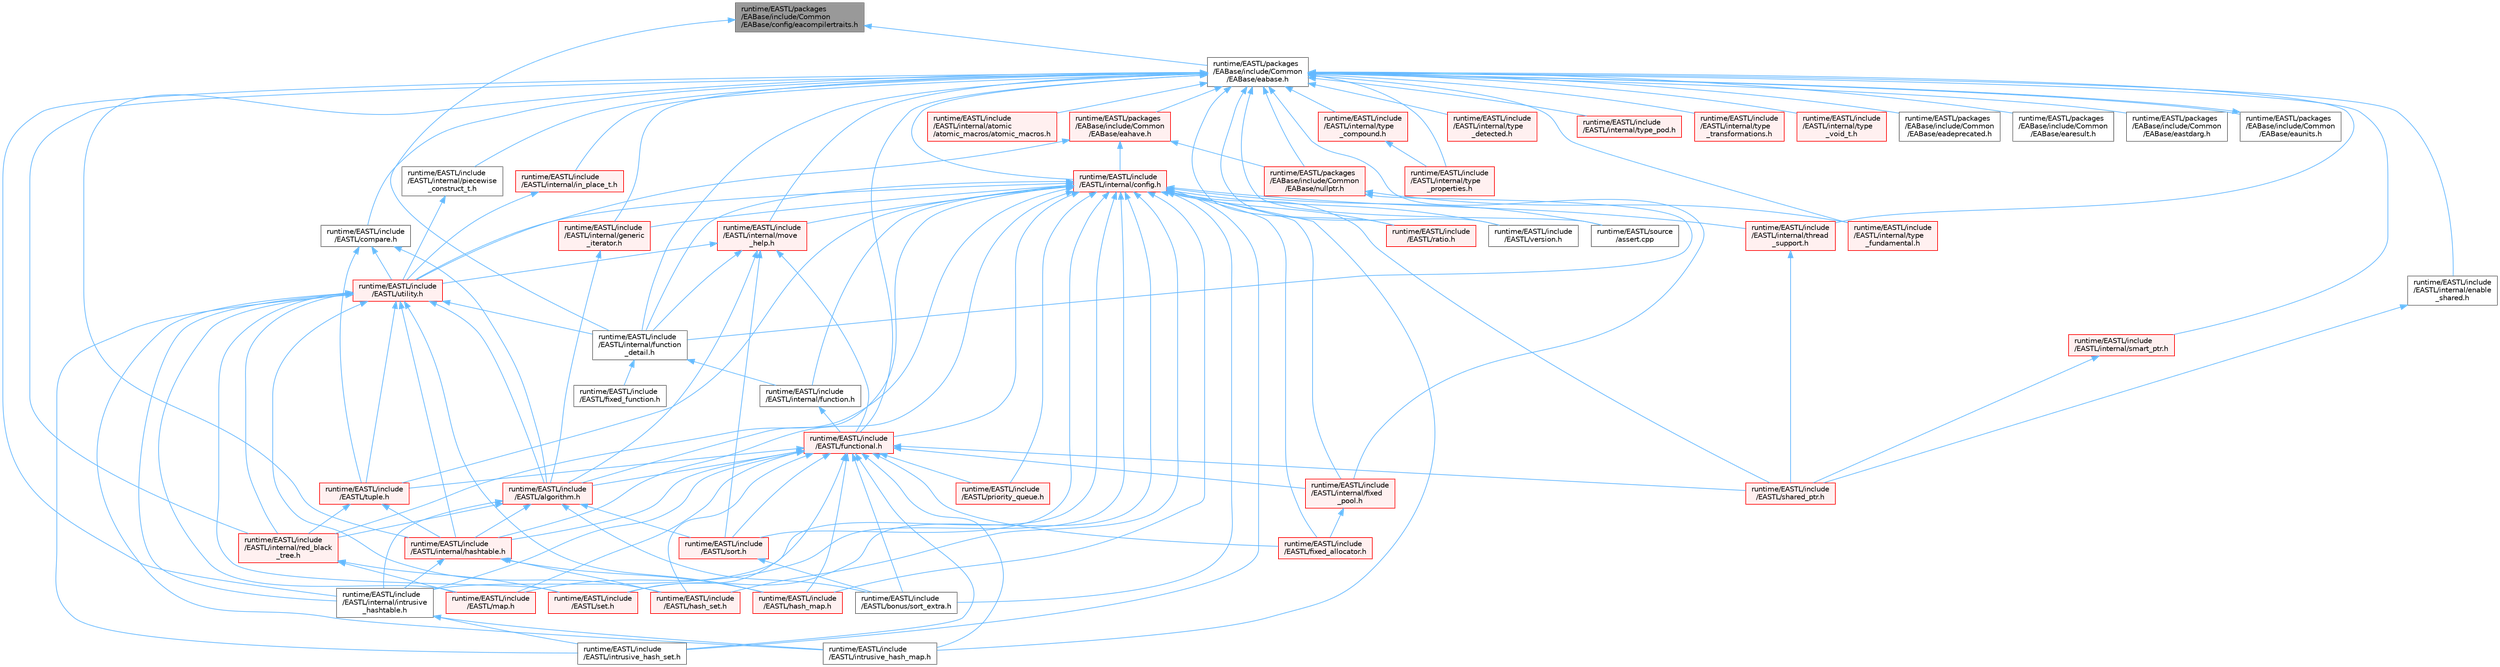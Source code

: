 digraph "runtime/EASTL/packages/EABase/include/Common/EABase/config/eacompilertraits.h"
{
 // LATEX_PDF_SIZE
  bgcolor="transparent";
  edge [fontname=Helvetica,fontsize=10,labelfontname=Helvetica,labelfontsize=10];
  node [fontname=Helvetica,fontsize=10,shape=box,height=0.2,width=0.4];
  Node1 [id="Node000001",label="runtime/EASTL/packages\l/EABase/include/Common\l/EABase/config/eacompilertraits.h",height=0.2,width=0.4,color="gray40", fillcolor="grey60", style="filled", fontcolor="black",tooltip=" "];
  Node1 -> Node2 [id="edge1_Node000001_Node000002",dir="back",color="steelblue1",style="solid",tooltip=" "];
  Node2 [id="Node000002",label="runtime/EASTL/include\l/EASTL/internal/function\l_detail.h",height=0.2,width=0.4,color="grey40", fillcolor="white", style="filled",URL="$function__detail_8h.html",tooltip=" "];
  Node2 -> Node3 [id="edge2_Node000002_Node000003",dir="back",color="steelblue1",style="solid",tooltip=" "];
  Node3 [id="Node000003",label="runtime/EASTL/include\l/EASTL/fixed_function.h",height=0.2,width=0.4,color="grey40", fillcolor="white", style="filled",URL="$fixed__function_8h.html",tooltip=" "];
  Node2 -> Node4 [id="edge3_Node000002_Node000004",dir="back",color="steelblue1",style="solid",tooltip=" "];
  Node4 [id="Node000004",label="runtime/EASTL/include\l/EASTL/internal/function.h",height=0.2,width=0.4,color="grey40", fillcolor="white", style="filled",URL="$_e_a_s_t_l_2include_2_e_a_s_t_l_2internal_2function_8h.html",tooltip=" "];
  Node4 -> Node5 [id="edge4_Node000004_Node000005",dir="back",color="steelblue1",style="solid",tooltip=" "];
  Node5 [id="Node000005",label="runtime/EASTL/include\l/EASTL/functional.h",height=0.2,width=0.4,color="red", fillcolor="#FFF0F0", style="filled",URL="$_e_a_s_t_l_2include_2_e_a_s_t_l_2functional_8h.html",tooltip=" "];
  Node5 -> Node6 [id="edge5_Node000005_Node000006",dir="back",color="steelblue1",style="solid",tooltip=" "];
  Node6 [id="Node000006",label="runtime/EASTL/include\l/EASTL/algorithm.h",height=0.2,width=0.4,color="red", fillcolor="#FFF0F0", style="filled",URL="$_e_a_s_t_l_2include_2_e_a_s_t_l_2algorithm_8h.html",tooltip=" "];
  Node6 -> Node424 [id="edge6_Node000006_Node000424",dir="back",color="steelblue1",style="solid",tooltip=" "];
  Node424 [id="Node000424",label="runtime/EASTL/include\l/EASTL/bonus/sort_extra.h",height=0.2,width=0.4,color="grey40", fillcolor="white", style="filled",URL="$sort__extra_8h.html",tooltip=" "];
  Node6 -> Node101 [id="edge7_Node000006_Node000101",dir="back",color="steelblue1",style="solid",tooltip=" "];
  Node101 [id="Node000101",label="runtime/EASTL/include\l/EASTL/internal/hashtable.h",height=0.2,width=0.4,color="red", fillcolor="#FFF0F0", style="filled",URL="$hashtable_8h.html",tooltip=" "];
  Node101 -> Node102 [id="edge8_Node000101_Node000102",dir="back",color="steelblue1",style="solid",tooltip=" "];
  Node102 [id="Node000102",label="runtime/EASTL/include\l/EASTL/hash_map.h",height=0.2,width=0.4,color="red", fillcolor="#FFF0F0", style="filled",URL="$hash__map_8h.html",tooltip=" "];
  Node101 -> Node108 [id="edge9_Node000101_Node000108",dir="back",color="steelblue1",style="solid",tooltip=" "];
  Node108 [id="Node000108",label="runtime/EASTL/include\l/EASTL/hash_set.h",height=0.2,width=0.4,color="red", fillcolor="#FFF0F0", style="filled",URL="$hash__set_8h.html",tooltip=" "];
  Node101 -> Node111 [id="edge10_Node000101_Node000111",dir="back",color="steelblue1",style="solid",tooltip=" "];
  Node111 [id="Node000111",label="runtime/EASTL/include\l/EASTL/internal/intrusive\l_hashtable.h",height=0.2,width=0.4,color="grey40", fillcolor="white", style="filled",URL="$intrusive__hashtable_8h.html",tooltip=" "];
  Node111 -> Node112 [id="edge11_Node000111_Node000112",dir="back",color="steelblue1",style="solid",tooltip=" "];
  Node112 [id="Node000112",label="runtime/EASTL/include\l/EASTL/intrusive_hash_map.h",height=0.2,width=0.4,color="grey40", fillcolor="white", style="filled",URL="$intrusive__hash__map_8h.html",tooltip=" "];
  Node111 -> Node113 [id="edge12_Node000111_Node000113",dir="back",color="steelblue1",style="solid",tooltip=" "];
  Node113 [id="Node000113",label="runtime/EASTL/include\l/EASTL/intrusive_hash_set.h",height=0.2,width=0.4,color="grey40", fillcolor="white", style="filled",URL="$intrusive__hash__set_8h.html",tooltip=" "];
  Node6 -> Node111 [id="edge13_Node000006_Node000111",dir="back",color="steelblue1",style="solid",tooltip=" "];
  Node6 -> Node429 [id="edge14_Node000006_Node000429",dir="back",color="steelblue1",style="solid",tooltip=" "];
  Node429 [id="Node000429",label="runtime/EASTL/include\l/EASTL/internal/red_black\l_tree.h",height=0.2,width=0.4,color="red", fillcolor="#FFF0F0", style="filled",URL="$red__black__tree_8h.html",tooltip=" "];
  Node429 -> Node430 [id="edge15_Node000429_Node000430",dir="back",color="steelblue1",style="solid",tooltip=" "];
  Node430 [id="Node000430",label="runtime/EASTL/include\l/EASTL/map.h",height=0.2,width=0.4,color="red", fillcolor="#FFF0F0", style="filled",URL="$_e_a_s_t_l_2include_2_e_a_s_t_l_2map_8h.html",tooltip=" "];
  Node429 -> Node434 [id="edge16_Node000429_Node000434",dir="back",color="steelblue1",style="solid",tooltip=" "];
  Node434 [id="Node000434",label="runtime/EASTL/include\l/EASTL/set.h",height=0.2,width=0.4,color="red", fillcolor="#FFF0F0", style="filled",URL="$set_8h.html",tooltip=" "];
  Node6 -> Node462 [id="edge17_Node000006_Node000462",dir="back",color="steelblue1",style="solid",tooltip=" "];
  Node462 [id="Node000462",label="runtime/EASTL/include\l/EASTL/sort.h",height=0.2,width=0.4,color="red", fillcolor="#FFF0F0", style="filled",URL="$sort_8h.html",tooltip=" "];
  Node462 -> Node424 [id="edge18_Node000462_Node000424",dir="back",color="steelblue1",style="solid",tooltip=" "];
  Node5 -> Node424 [id="edge19_Node000005_Node000424",dir="back",color="steelblue1",style="solid",tooltip=" "];
  Node5 -> Node445 [id="edge20_Node000005_Node000445",dir="back",color="steelblue1",style="solid",tooltip=" "];
  Node445 [id="Node000445",label="runtime/EASTL/include\l/EASTL/fixed_allocator.h",height=0.2,width=0.4,color="red", fillcolor="#FFF0F0", style="filled",URL="$fixed__allocator_8h.html",tooltip=" "];
  Node5 -> Node102 [id="edge21_Node000005_Node000102",dir="back",color="steelblue1",style="solid",tooltip=" "];
  Node5 -> Node108 [id="edge22_Node000005_Node000108",dir="back",color="steelblue1",style="solid",tooltip=" "];
  Node5 -> Node447 [id="edge23_Node000005_Node000447",dir="back",color="steelblue1",style="solid",tooltip=" "];
  Node447 [id="Node000447",label="runtime/EASTL/include\l/EASTL/internal/fixed\l_pool.h",height=0.2,width=0.4,color="red", fillcolor="#FFF0F0", style="filled",URL="$fixed__pool_8h.html",tooltip=" "];
  Node447 -> Node445 [id="edge24_Node000447_Node000445",dir="back",color="steelblue1",style="solid",tooltip=" "];
  Node5 -> Node101 [id="edge25_Node000005_Node000101",dir="back",color="steelblue1",style="solid",tooltip=" "];
  Node5 -> Node111 [id="edge26_Node000005_Node000111",dir="back",color="steelblue1",style="solid",tooltip=" "];
  Node5 -> Node112 [id="edge27_Node000005_Node000112",dir="back",color="steelblue1",style="solid",tooltip=" "];
  Node5 -> Node113 [id="edge28_Node000005_Node000113",dir="back",color="steelblue1",style="solid",tooltip=" "];
  Node5 -> Node430 [id="edge29_Node000005_Node000430",dir="back",color="steelblue1",style="solid",tooltip=" "];
  Node5 -> Node466 [id="edge30_Node000005_Node000466",dir="back",color="steelblue1",style="solid",tooltip=" "];
  Node466 [id="Node000466",label="runtime/EASTL/include\l/EASTL/priority_queue.h",height=0.2,width=0.4,color="red", fillcolor="#FFF0F0", style="filled",URL="$_e_a_s_t_l_2include_2_e_a_s_t_l_2priority__queue_8h.html",tooltip=" "];
  Node5 -> Node434 [id="edge31_Node000005_Node000434",dir="back",color="steelblue1",style="solid",tooltip=" "];
  Node5 -> Node96 [id="edge32_Node000005_Node000096",dir="back",color="steelblue1",style="solid",tooltip=" "];
  Node96 [id="Node000096",label="runtime/EASTL/include\l/EASTL/shared_ptr.h",height=0.2,width=0.4,color="red", fillcolor="#FFF0F0", style="filled",URL="$shared__ptr_8h.html",tooltip=" "];
  Node5 -> Node462 [id="edge33_Node000005_Node000462",dir="back",color="steelblue1",style="solid",tooltip=" "];
  Node5 -> Node478 [id="edge34_Node000005_Node000478",dir="back",color="steelblue1",style="solid",tooltip=" "];
  Node478 [id="Node000478",label="runtime/EASTL/include\l/EASTL/tuple.h",height=0.2,width=0.4,color="red", fillcolor="#FFF0F0", style="filled",URL="$tuple_8h.html",tooltip=" "];
  Node478 -> Node101 [id="edge35_Node000478_Node000101",dir="back",color="steelblue1",style="solid",tooltip=" "];
  Node478 -> Node429 [id="edge36_Node000478_Node000429",dir="back",color="steelblue1",style="solid",tooltip=" "];
  Node1 -> Node481 [id="edge37_Node000001_Node000481",dir="back",color="steelblue1",style="solid",tooltip=" "];
  Node481 [id="Node000481",label="runtime/EASTL/packages\l/EABase/include/Common\l/EABase/eabase.h",height=0.2,width=0.4,color="grey40", fillcolor="white", style="filled",URL="$eabase_8h.html",tooltip=" "];
  Node481 -> Node482 [id="edge38_Node000481_Node000482",dir="back",color="steelblue1",style="solid",tooltip=" "];
  Node482 [id="Node000482",label="runtime/EASTL/include\l/EASTL/compare.h",height=0.2,width=0.4,color="grey40", fillcolor="white", style="filled",URL="$compare_8h.html",tooltip=" "];
  Node482 -> Node6 [id="edge39_Node000482_Node000006",dir="back",color="steelblue1",style="solid",tooltip=" "];
  Node482 -> Node478 [id="edge40_Node000482_Node000478",dir="back",color="steelblue1",style="solid",tooltip=" "];
  Node482 -> Node483 [id="edge41_Node000482_Node000483",dir="back",color="steelblue1",style="solid",tooltip=" "];
  Node483 [id="Node000483",label="runtime/EASTL/include\l/EASTL/utility.h",height=0.2,width=0.4,color="red", fillcolor="#FFF0F0", style="filled",URL="$_e_a_s_t_l_2include_2_e_a_s_t_l_2utility_8h.html",tooltip=" "];
  Node483 -> Node6 [id="edge42_Node000483_Node000006",dir="back",color="steelblue1",style="solid",tooltip=" "];
  Node483 -> Node102 [id="edge43_Node000483_Node000102",dir="back",color="steelblue1",style="solid",tooltip=" "];
  Node483 -> Node108 [id="edge44_Node000483_Node000108",dir="back",color="steelblue1",style="solid",tooltip=" "];
  Node483 -> Node2 [id="edge45_Node000483_Node000002",dir="back",color="steelblue1",style="solid",tooltip=" "];
  Node483 -> Node101 [id="edge46_Node000483_Node000101",dir="back",color="steelblue1",style="solid",tooltip=" "];
  Node483 -> Node111 [id="edge47_Node000483_Node000111",dir="back",color="steelblue1",style="solid",tooltip=" "];
  Node483 -> Node429 [id="edge48_Node000483_Node000429",dir="back",color="steelblue1",style="solid",tooltip=" "];
  Node483 -> Node112 [id="edge49_Node000483_Node000112",dir="back",color="steelblue1",style="solid",tooltip=" "];
  Node483 -> Node113 [id="edge50_Node000483_Node000113",dir="back",color="steelblue1",style="solid",tooltip=" "];
  Node483 -> Node430 [id="edge51_Node000483_Node000430",dir="back",color="steelblue1",style="solid",tooltip=" "];
  Node483 -> Node434 [id="edge52_Node000483_Node000434",dir="back",color="steelblue1",style="solid",tooltip=" "];
  Node483 -> Node478 [id="edge53_Node000483_Node000478",dir="back",color="steelblue1",style="solid",tooltip=" "];
  Node481 -> Node5 [id="edge54_Node000481_Node000005",dir="back",color="steelblue1",style="solid",tooltip=" "];
  Node481 -> Node484 [id="edge55_Node000481_Node000484",dir="back",color="steelblue1",style="solid",tooltip=" "];
  Node484 [id="Node000484",label="runtime/EASTL/include\l/EASTL/internal/atomic\l/atomic_macros/atomic_macros.h",height=0.2,width=0.4,color="red", fillcolor="#FFF0F0", style="filled",URL="$atomic__macros_2atomic__macros_8h.html",tooltip=" "];
  Node481 -> Node486 [id="edge56_Node000481_Node000486",dir="back",color="steelblue1",style="solid",tooltip=" "];
  Node486 [id="Node000486",label="runtime/EASTL/include\l/EASTL/internal/config.h",height=0.2,width=0.4,color="red", fillcolor="#FFF0F0", style="filled",URL="$config_8h.html",tooltip=" "];
  Node486 -> Node6 [id="edge57_Node000486_Node000006",dir="back",color="steelblue1",style="solid",tooltip=" "];
  Node486 -> Node424 [id="edge58_Node000486_Node000424",dir="back",color="steelblue1",style="solid",tooltip=" "];
  Node486 -> Node445 [id="edge59_Node000486_Node000445",dir="back",color="steelblue1",style="solid",tooltip=" "];
  Node486 -> Node5 [id="edge60_Node000486_Node000005",dir="back",color="steelblue1",style="solid",tooltip=" "];
  Node486 -> Node102 [id="edge61_Node000486_Node000102",dir="back",color="steelblue1",style="solid",tooltip=" "];
  Node486 -> Node108 [id="edge62_Node000486_Node000108",dir="back",color="steelblue1",style="solid",tooltip=" "];
  Node486 -> Node447 [id="edge63_Node000486_Node000447",dir="back",color="steelblue1",style="solid",tooltip=" "];
  Node486 -> Node4 [id="edge64_Node000486_Node000004",dir="back",color="steelblue1",style="solid",tooltip=" "];
  Node486 -> Node2 [id="edge65_Node000486_Node000002",dir="back",color="steelblue1",style="solid",tooltip=" "];
  Node486 -> Node501 [id="edge66_Node000486_Node000501",dir="back",color="steelblue1",style="solid",tooltip=" "];
  Node501 [id="Node000501",label="runtime/EASTL/include\l/EASTL/internal/generic\l_iterator.h",height=0.2,width=0.4,color="red", fillcolor="#FFF0F0", style="filled",URL="$generic__iterator_8h.html",tooltip=" "];
  Node501 -> Node6 [id="edge67_Node000501_Node000006",dir="back",color="steelblue1",style="solid",tooltip=" "];
  Node486 -> Node101 [id="edge68_Node000486_Node000101",dir="back",color="steelblue1",style="solid",tooltip=" "];
  Node486 -> Node111 [id="edge69_Node000486_Node000111",dir="back",color="steelblue1",style="solid",tooltip=" "];
  Node486 -> Node508 [id="edge70_Node000486_Node000508",dir="back",color="steelblue1",style="solid",tooltip=" "];
  Node508 [id="Node000508",label="runtime/EASTL/include\l/EASTL/internal/move\l_help.h",height=0.2,width=0.4,color="red", fillcolor="#FFF0F0", style="filled",URL="$move__help_8h.html",tooltip=" "];
  Node508 -> Node6 [id="edge71_Node000508_Node000006",dir="back",color="steelblue1",style="solid",tooltip=" "];
  Node508 -> Node5 [id="edge72_Node000508_Node000005",dir="back",color="steelblue1",style="solid",tooltip=" "];
  Node508 -> Node2 [id="edge73_Node000508_Node000002",dir="back",color="steelblue1",style="solid",tooltip=" "];
  Node508 -> Node462 [id="edge74_Node000508_Node000462",dir="back",color="steelblue1",style="solid",tooltip=" "];
  Node508 -> Node483 [id="edge75_Node000508_Node000483",dir="back",color="steelblue1",style="solid",tooltip=" "];
  Node486 -> Node429 [id="edge76_Node000486_Node000429",dir="back",color="steelblue1",style="solid",tooltip=" "];
  Node486 -> Node511 [id="edge77_Node000486_Node000511",dir="back",color="steelblue1",style="solid",tooltip=" "];
  Node511 [id="Node000511",label="runtime/EASTL/include\l/EASTL/internal/thread\l_support.h",height=0.2,width=0.4,color="red", fillcolor="#FFF0F0", style="filled",URL="$thread__support_8h.html",tooltip=" "];
  Node511 -> Node96 [id="edge78_Node000511_Node000096",dir="back",color="steelblue1",style="solid",tooltip=" "];
  Node486 -> Node112 [id="edge79_Node000486_Node000112",dir="back",color="steelblue1",style="solid",tooltip=" "];
  Node486 -> Node113 [id="edge80_Node000486_Node000113",dir="back",color="steelblue1",style="solid",tooltip=" "];
  Node486 -> Node430 [id="edge81_Node000486_Node000430",dir="back",color="steelblue1",style="solid",tooltip=" "];
  Node486 -> Node466 [id="edge82_Node000486_Node000466",dir="back",color="steelblue1",style="solid",tooltip=" "];
  Node486 -> Node518 [id="edge83_Node000486_Node000518",dir="back",color="steelblue1",style="solid",tooltip=" "];
  Node518 [id="Node000518",label="runtime/EASTL/include\l/EASTL/ratio.h",height=0.2,width=0.4,color="red", fillcolor="#FFF0F0", style="filled",URL="$ratio_8h.html",tooltip=" "];
  Node486 -> Node434 [id="edge84_Node000486_Node000434",dir="back",color="steelblue1",style="solid",tooltip=" "];
  Node486 -> Node96 [id="edge85_Node000486_Node000096",dir="back",color="steelblue1",style="solid",tooltip=" "];
  Node486 -> Node462 [id="edge86_Node000486_Node000462",dir="back",color="steelblue1",style="solid",tooltip=" "];
  Node486 -> Node478 [id="edge87_Node000486_Node000478",dir="back",color="steelblue1",style="solid",tooltip=" "];
  Node486 -> Node483 [id="edge88_Node000486_Node000483",dir="back",color="steelblue1",style="solid",tooltip=" "];
  Node486 -> Node525 [id="edge89_Node000486_Node000525",dir="back",color="steelblue1",style="solid",tooltip=" "];
  Node525 [id="Node000525",label="runtime/EASTL/include\l/EASTL/version.h",height=0.2,width=0.4,color="grey40", fillcolor="white", style="filled",URL="$_e_a_s_t_l_2include_2_e_a_s_t_l_2version_8h.html",tooltip=" "];
  Node486 -> Node526 [id="edge90_Node000486_Node000526",dir="back",color="steelblue1",style="solid",tooltip=" "];
  Node526 [id="Node000526",label="runtime/EASTL/source\l/assert.cpp",height=0.2,width=0.4,color="grey40", fillcolor="white", style="filled",URL="$assert_8cpp.html",tooltip=" "];
  Node481 -> Node527 [id="edge91_Node000481_Node000527",dir="back",color="steelblue1",style="solid",tooltip=" "];
  Node527 [id="Node000527",label="runtime/EASTL/include\l/EASTL/internal/enable\l_shared.h",height=0.2,width=0.4,color="grey40", fillcolor="white", style="filled",URL="$enable__shared_8h.html",tooltip=" "];
  Node527 -> Node96 [id="edge92_Node000527_Node000096",dir="back",color="steelblue1",style="solid",tooltip=" "];
  Node481 -> Node447 [id="edge93_Node000481_Node000447",dir="back",color="steelblue1",style="solid",tooltip=" "];
  Node481 -> Node2 [id="edge94_Node000481_Node000002",dir="back",color="steelblue1",style="solid",tooltip=" "];
  Node481 -> Node501 [id="edge95_Node000481_Node000501",dir="back",color="steelblue1",style="solid",tooltip=" "];
  Node481 -> Node101 [id="edge96_Node000481_Node000101",dir="back",color="steelblue1",style="solid",tooltip=" "];
  Node481 -> Node528 [id="edge97_Node000481_Node000528",dir="back",color="steelblue1",style="solid",tooltip=" "];
  Node528 [id="Node000528",label="runtime/EASTL/include\l/EASTL/internal/in_place_t.h",height=0.2,width=0.4,color="red", fillcolor="#FFF0F0", style="filled",URL="$in__place__t_8h.html",tooltip=" "];
  Node528 -> Node483 [id="edge98_Node000528_Node000483",dir="back",color="steelblue1",style="solid",tooltip=" "];
  Node481 -> Node111 [id="edge99_Node000481_Node000111",dir="back",color="steelblue1",style="solid",tooltip=" "];
  Node481 -> Node508 [id="edge100_Node000481_Node000508",dir="back",color="steelblue1",style="solid",tooltip=" "];
  Node481 -> Node529 [id="edge101_Node000481_Node000529",dir="back",color="steelblue1",style="solid",tooltip=" "];
  Node529 [id="Node000529",label="runtime/EASTL/include\l/EASTL/internal/piecewise\l_construct_t.h",height=0.2,width=0.4,color="grey40", fillcolor="white", style="filled",URL="$piecewise__construct__t_8h.html",tooltip=" "];
  Node529 -> Node483 [id="edge102_Node000529_Node000483",dir="back",color="steelblue1",style="solid",tooltip=" "];
  Node481 -> Node429 [id="edge103_Node000481_Node000429",dir="back",color="steelblue1",style="solid",tooltip=" "];
  Node481 -> Node452 [id="edge104_Node000481_Node000452",dir="back",color="steelblue1",style="solid",tooltip=" "];
  Node452 [id="Node000452",label="runtime/EASTL/include\l/EASTL/internal/smart_ptr.h",height=0.2,width=0.4,color="red", fillcolor="#FFF0F0", style="filled",URL="$smart__ptr_8h.html",tooltip=" "];
  Node452 -> Node96 [id="edge105_Node000452_Node000096",dir="back",color="steelblue1",style="solid",tooltip=" "];
  Node481 -> Node511 [id="edge106_Node000481_Node000511",dir="back",color="steelblue1",style="solid",tooltip=" "];
  Node481 -> Node530 [id="edge107_Node000481_Node000530",dir="back",color="steelblue1",style="solid",tooltip=" "];
  Node530 [id="Node000530",label="runtime/EASTL/include\l/EASTL/internal/type\l_compound.h",height=0.2,width=0.4,color="red", fillcolor="#FFF0F0", style="filled",URL="$type__compound_8h.html",tooltip=" "];
  Node530 -> Node531 [id="edge108_Node000530_Node000531",dir="back",color="steelblue1",style="solid",tooltip=" "];
  Node531 [id="Node000531",label="runtime/EASTL/include\l/EASTL/internal/type\l_properties.h",height=0.2,width=0.4,color="red", fillcolor="#FFF0F0", style="filled",URL="$type__properties_8h.html",tooltip=" "];
  Node481 -> Node522 [id="edge109_Node000481_Node000522",dir="back",color="steelblue1",style="solid",tooltip=" "];
  Node522 [id="Node000522",label="runtime/EASTL/include\l/EASTL/internal/type\l_detected.h",height=0.2,width=0.4,color="red", fillcolor="#FFF0F0", style="filled",URL="$type__detected_8h.html",tooltip=" "];
  Node481 -> Node532 [id="edge110_Node000481_Node000532",dir="back",color="steelblue1",style="solid",tooltip=" "];
  Node532 [id="Node000532",label="runtime/EASTL/include\l/EASTL/internal/type\l_fundamental.h",height=0.2,width=0.4,color="red", fillcolor="#FFF0F0", style="filled",URL="$type__fundamental_8h.html",tooltip=" "];
  Node481 -> Node523 [id="edge111_Node000481_Node000523",dir="back",color="steelblue1",style="solid",tooltip=" "];
  Node523 [id="Node000523",label="runtime/EASTL/include\l/EASTL/internal/type_pod.h",height=0.2,width=0.4,color="red", fillcolor="#FFF0F0", style="filled",URL="$type__pod_8h.html",tooltip=" "];
  Node481 -> Node531 [id="edge112_Node000481_Node000531",dir="back",color="steelblue1",style="solid",tooltip=" "];
  Node481 -> Node533 [id="edge113_Node000481_Node000533",dir="back",color="steelblue1",style="solid",tooltip=" "];
  Node533 [id="Node000533",label="runtime/EASTL/include\l/EASTL/internal/type\l_transformations.h",height=0.2,width=0.4,color="red", fillcolor="#FFF0F0", style="filled",URL="$type__transformations_8h.html",tooltip=" "];
  Node481 -> Node534 [id="edge114_Node000481_Node000534",dir="back",color="steelblue1",style="solid",tooltip=" "];
  Node534 [id="Node000534",label="runtime/EASTL/include\l/EASTL/internal/type\l_void_t.h",height=0.2,width=0.4,color="red", fillcolor="#FFF0F0", style="filled",URL="$type__void__t_8h.html",tooltip=" "];
  Node481 -> Node518 [id="edge115_Node000481_Node000518",dir="back",color="steelblue1",style="solid",tooltip=" "];
  Node481 -> Node525 [id="edge116_Node000481_Node000525",dir="back",color="steelblue1",style="solid",tooltip=" "];
  Node481 -> Node535 [id="edge117_Node000481_Node000535",dir="back",color="steelblue1",style="solid",tooltip=" "];
  Node535 [id="Node000535",label="runtime/EASTL/packages\l/EABase/include/Common\l/EABase/eadeprecated.h",height=0.2,width=0.4,color="grey40", fillcolor="white", style="filled",URL="$eadeprecated_8h.html",tooltip=" "];
  Node481 -> Node536 [id="edge118_Node000481_Node000536",dir="back",color="steelblue1",style="solid",tooltip=" "];
  Node536 [id="Node000536",label="runtime/EASTL/packages\l/EABase/include/Common\l/EABase/eahave.h",height=0.2,width=0.4,color="red", fillcolor="#FFF0F0", style="filled",URL="$eahave_8h.html",tooltip=" "];
  Node536 -> Node486 [id="edge119_Node000536_Node000486",dir="back",color="steelblue1",style="solid",tooltip=" "];
  Node536 -> Node483 [id="edge120_Node000536_Node000483",dir="back",color="steelblue1",style="solid",tooltip=" "];
  Node536 -> Node537 [id="edge121_Node000536_Node000537",dir="back",color="steelblue1",style="solid",tooltip=" "];
  Node537 [id="Node000537",label="runtime/EASTL/packages\l/EABase/include/Common\l/EABase/nullptr.h",height=0.2,width=0.4,color="red", fillcolor="#FFF0F0", style="filled",URL="$nullptr_8h.html",tooltip=" "];
  Node537 -> Node2 [id="edge122_Node000537_Node000002",dir="back",color="steelblue1",style="solid",tooltip=" "];
  Node537 -> Node532 [id="edge123_Node000537_Node000532",dir="back",color="steelblue1",style="solid",tooltip=" "];
  Node481 -> Node538 [id="edge124_Node000481_Node000538",dir="back",color="steelblue1",style="solid",tooltip=" "];
  Node538 [id="Node000538",label="runtime/EASTL/packages\l/EABase/include/Common\l/EABase/earesult.h",height=0.2,width=0.4,color="grey40", fillcolor="white", style="filled",URL="$earesult_8h.html",tooltip=" "];
  Node481 -> Node539 [id="edge125_Node000481_Node000539",dir="back",color="steelblue1",style="solid",tooltip=" "];
  Node539 [id="Node000539",label="runtime/EASTL/packages\l/EABase/include/Common\l/EABase/eastdarg.h",height=0.2,width=0.4,color="grey40", fillcolor="white", style="filled",URL="$eastdarg_8h.html",tooltip=" "];
  Node481 -> Node540 [id="edge126_Node000481_Node000540",dir="back",color="steelblue1",style="solid",tooltip=" "];
  Node540 [id="Node000540",label="runtime/EASTL/packages\l/EABase/include/Common\l/EABase/eaunits.h",height=0.2,width=0.4,color="grey40", fillcolor="white", style="filled",URL="$eaunits_8h.html",tooltip=" "];
  Node540 -> Node481 [id="edge127_Node000540_Node000481",dir="back",color="steelblue1",style="solid",tooltip=" "];
  Node481 -> Node537 [id="edge128_Node000481_Node000537",dir="back",color="steelblue1",style="solid",tooltip=" "];
  Node481 -> Node526 [id="edge129_Node000481_Node000526",dir="back",color="steelblue1",style="solid",tooltip=" "];
}
